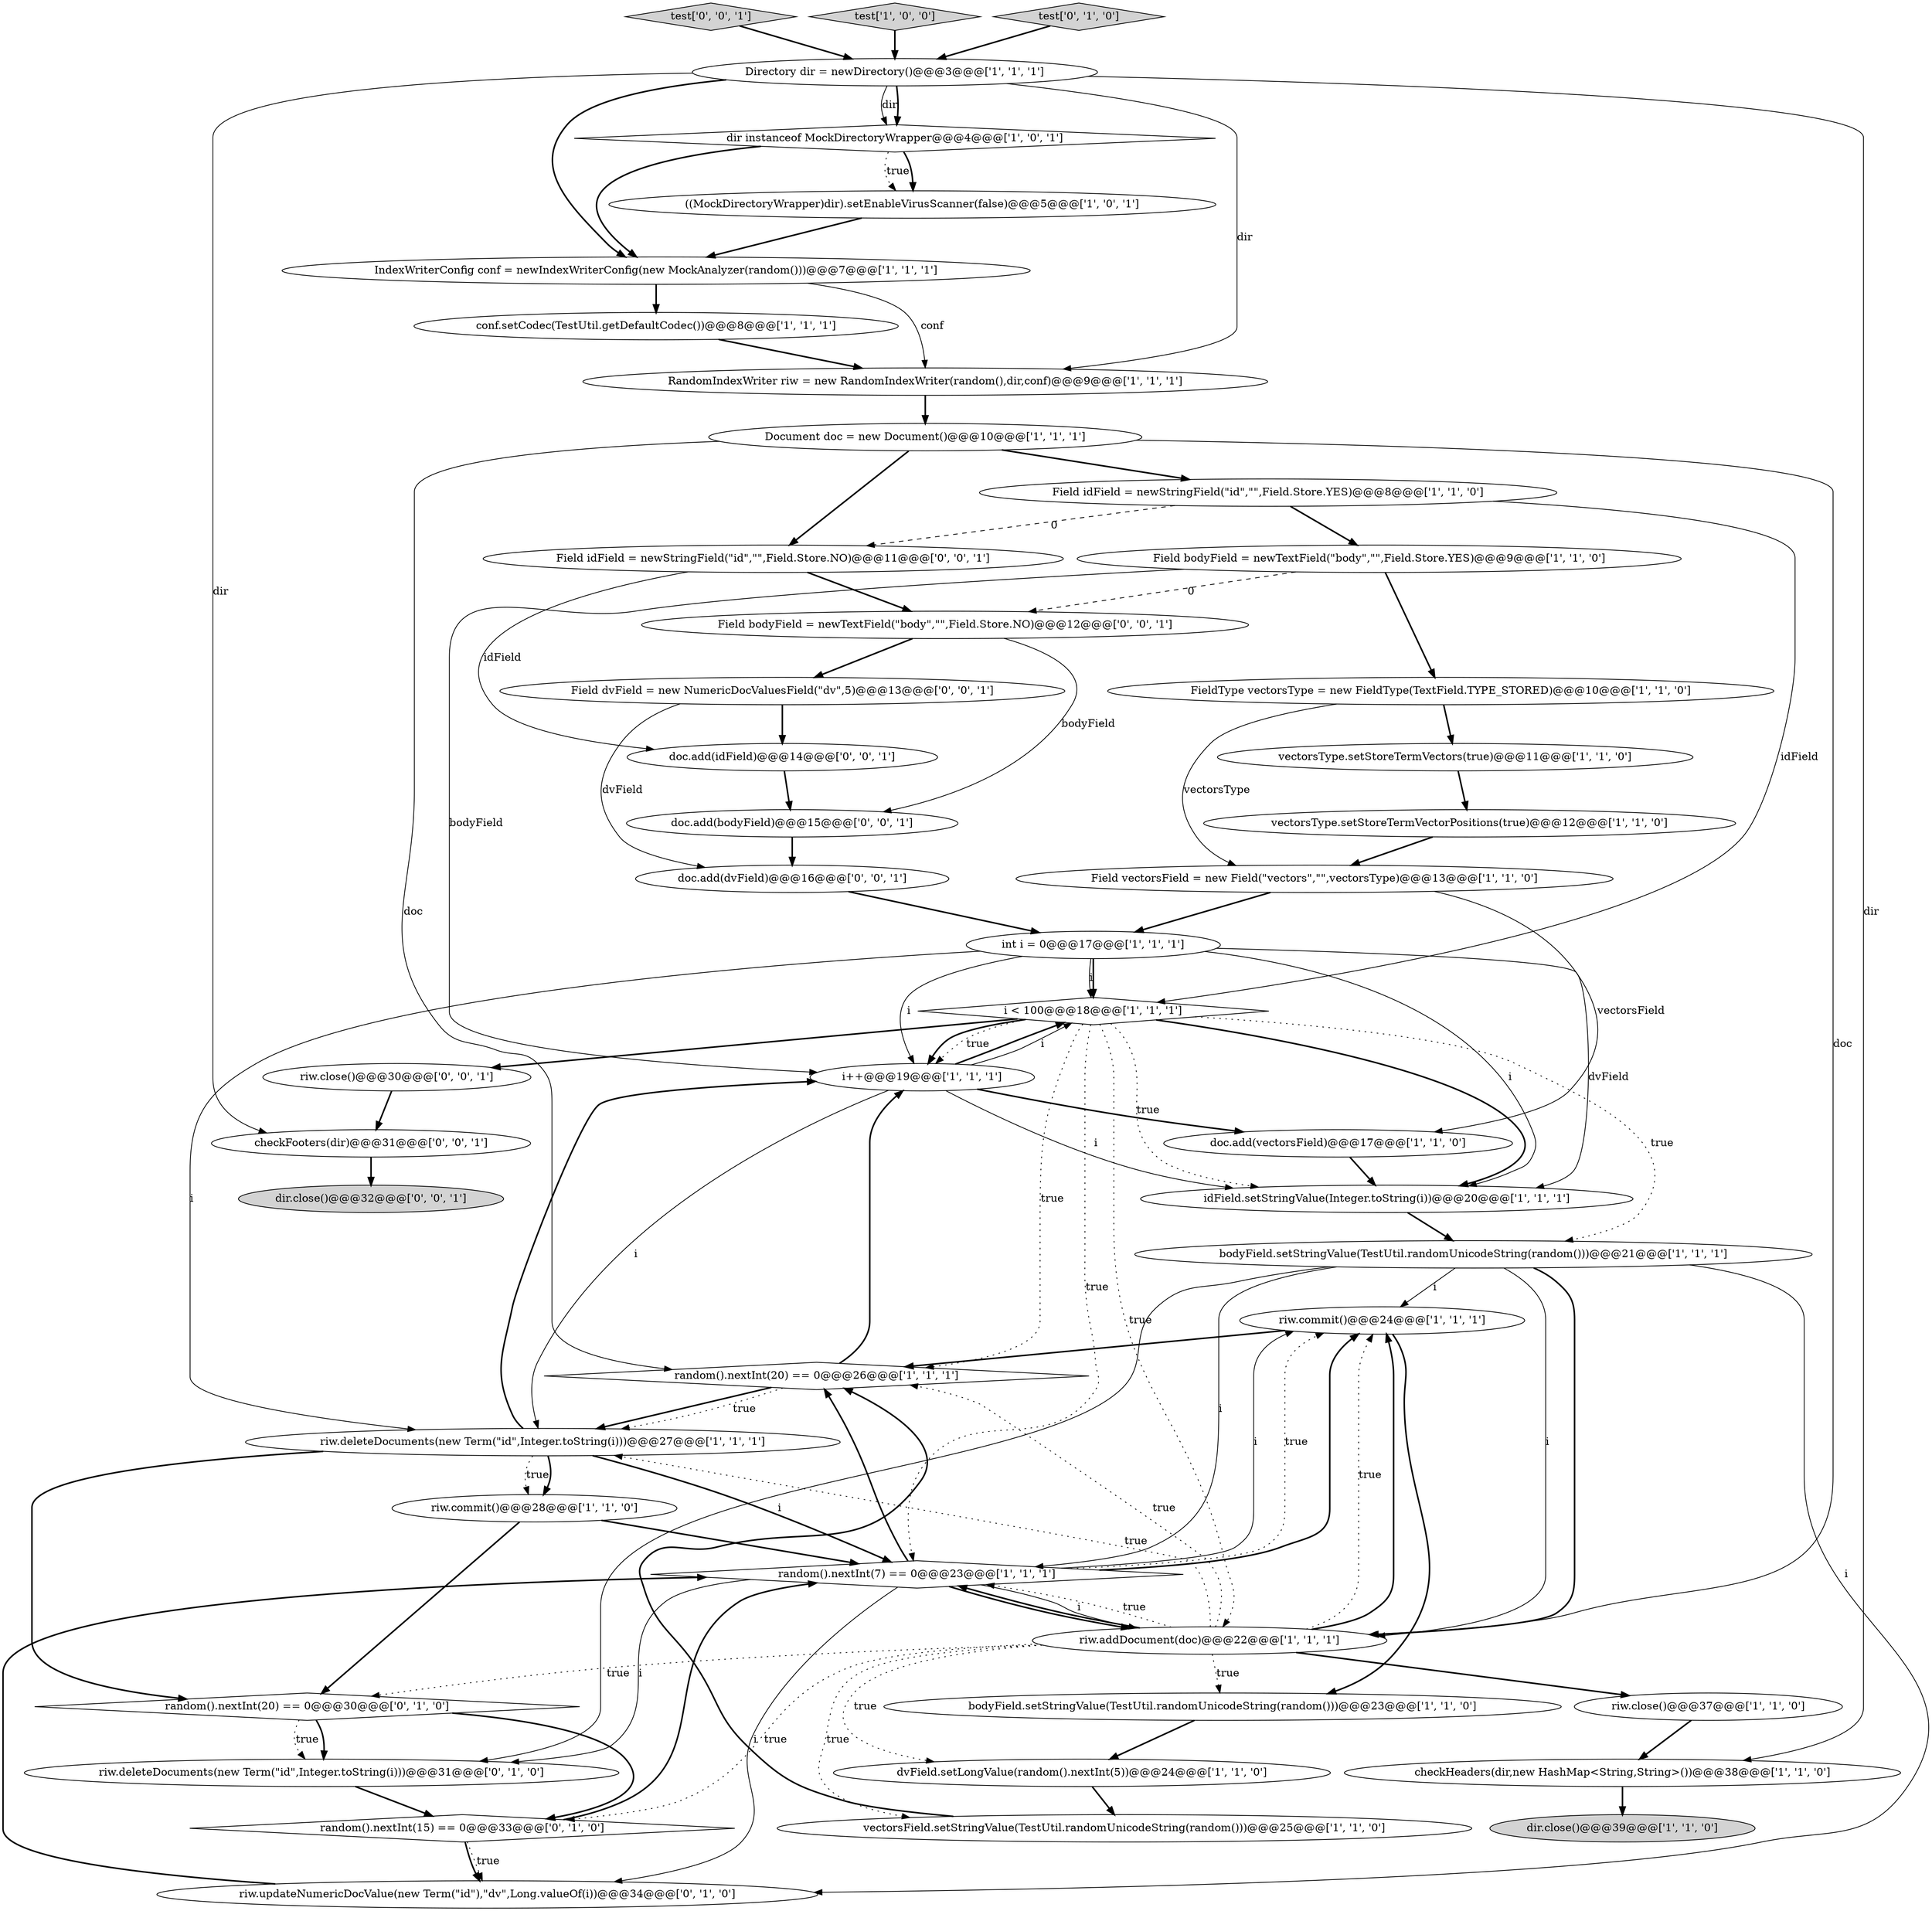 digraph {
45 [style = filled, label = "doc.add(dvField)@@@16@@@['0', '0', '1']", fillcolor = white, shape = ellipse image = "AAA0AAABBB3BBB"];
13 [style = filled, label = "dvField.setLongValue(random().nextInt(5))@@@24@@@['1', '1', '0']", fillcolor = white, shape = ellipse image = "AAA0AAABBB1BBB"];
43 [style = filled, label = "test['0', '0', '1']", fillcolor = lightgray, shape = diamond image = "AAA0AAABBB3BBB"];
15 [style = filled, label = "i < 100@@@18@@@['1', '1', '1']", fillcolor = white, shape = diamond image = "AAA0AAABBB1BBB"];
25 [style = filled, label = "Field idField = newStringField(\"id\",\"\",Field.Store.YES)@@@8@@@['1', '1', '0']", fillcolor = white, shape = ellipse image = "AAA0AAABBB1BBB"];
6 [style = filled, label = "i++@@@19@@@['1', '1', '1']", fillcolor = white, shape = ellipse image = "AAA0AAABBB1BBB"];
19 [style = filled, label = "riw.commit()@@@24@@@['1', '1', '1']", fillcolor = white, shape = ellipse image = "AAA0AAABBB1BBB"];
20 [style = filled, label = "checkHeaders(dir,new HashMap<String,String>())@@@38@@@['1', '1', '0']", fillcolor = white, shape = ellipse image = "AAA0AAABBB1BBB"];
32 [style = filled, label = "riw.updateNumericDocValue(new Term(\"id\"),\"dv\",Long.valueOf(i))@@@34@@@['0', '1', '0']", fillcolor = white, shape = ellipse image = "AAA1AAABBB2BBB"];
4 [style = filled, label = "test['1', '0', '0']", fillcolor = lightgray, shape = diamond image = "AAA0AAABBB1BBB"];
3 [style = filled, label = "random().nextInt(7) == 0@@@23@@@['1', '1', '1']", fillcolor = white, shape = diamond image = "AAA0AAABBB1BBB"];
5 [style = filled, label = "vectorsType.setStoreTermVectorPositions(true)@@@12@@@['1', '1', '0']", fillcolor = white, shape = ellipse image = "AAA0AAABBB1BBB"];
17 [style = filled, label = "bodyField.setStringValue(TestUtil.randomUnicodeString(random()))@@@21@@@['1', '1', '1']", fillcolor = white, shape = ellipse image = "AAA0AAABBB1BBB"];
34 [style = filled, label = "riw.deleteDocuments(new Term(\"id\",Integer.toString(i)))@@@31@@@['0', '1', '0']", fillcolor = white, shape = ellipse image = "AAA1AAABBB2BBB"];
14 [style = filled, label = "conf.setCodec(TestUtil.getDefaultCodec())@@@8@@@['1', '1', '1']", fillcolor = white, shape = ellipse image = "AAA0AAABBB1BBB"];
22 [style = filled, label = "random().nextInt(20) == 0@@@26@@@['1', '1', '1']", fillcolor = white, shape = diamond image = "AAA0AAABBB1BBB"];
44 [style = filled, label = "doc.add(bodyField)@@@15@@@['0', '0', '1']", fillcolor = white, shape = ellipse image = "AAA0AAABBB3BBB"];
23 [style = filled, label = "doc.add(vectorsField)@@@17@@@['1', '1', '0']", fillcolor = white, shape = ellipse image = "AAA0AAABBB1BBB"];
41 [style = filled, label = "Field bodyField = newTextField(\"body\",\"\",Field.Store.NO)@@@12@@@['0', '0', '1']", fillcolor = white, shape = ellipse image = "AAA0AAABBB3BBB"];
36 [style = filled, label = "random().nextInt(15) == 0@@@33@@@['0', '1', '0']", fillcolor = white, shape = diamond image = "AAA1AAABBB2BBB"];
33 [style = filled, label = "random().nextInt(20) == 0@@@30@@@['0', '1', '0']", fillcolor = white, shape = diamond image = "AAA1AAABBB2BBB"];
38 [style = filled, label = "Field dvField = new NumericDocValuesField(\"dv\",5)@@@13@@@['0', '0', '1']", fillcolor = white, shape = ellipse image = "AAA0AAABBB3BBB"];
2 [style = filled, label = "riw.close()@@@37@@@['1', '1', '0']", fillcolor = white, shape = ellipse image = "AAA0AAABBB1BBB"];
26 [style = filled, label = "riw.commit()@@@28@@@['1', '1', '0']", fillcolor = white, shape = ellipse image = "AAA0AAABBB1BBB"];
1 [style = filled, label = "vectorsField.setStringValue(TestUtil.randomUnicodeString(random()))@@@25@@@['1', '1', '0']", fillcolor = white, shape = ellipse image = "AAA0AAABBB1BBB"];
10 [style = filled, label = "Field vectorsField = new Field(\"vectors\",\"\",vectorsType)@@@13@@@['1', '1', '0']", fillcolor = white, shape = ellipse image = "AAA0AAABBB1BBB"];
29 [style = filled, label = "riw.deleteDocuments(new Term(\"id\",Integer.toString(i)))@@@27@@@['1', '1', '1']", fillcolor = white, shape = ellipse image = "AAA0AAABBB1BBB"];
40 [style = filled, label = "riw.close()@@@30@@@['0', '0', '1']", fillcolor = white, shape = ellipse image = "AAA0AAABBB3BBB"];
0 [style = filled, label = "bodyField.setStringValue(TestUtil.randomUnicodeString(random()))@@@23@@@['1', '1', '0']", fillcolor = white, shape = ellipse image = "AAA0AAABBB1BBB"];
28 [style = filled, label = "vectorsType.setStoreTermVectors(true)@@@11@@@['1', '1', '0']", fillcolor = white, shape = ellipse image = "AAA0AAABBB1BBB"];
24 [style = filled, label = "((MockDirectoryWrapper)dir).setEnableVirusScanner(false)@@@5@@@['1', '0', '1']", fillcolor = white, shape = ellipse image = "AAA0AAABBB1BBB"];
27 [style = filled, label = "idField.setStringValue(Integer.toString(i))@@@20@@@['1', '1', '1']", fillcolor = white, shape = ellipse image = "AAA0AAABBB1BBB"];
35 [style = filled, label = "test['0', '1', '0']", fillcolor = lightgray, shape = diamond image = "AAA0AAABBB2BBB"];
9 [style = filled, label = "Field bodyField = newTextField(\"body\",\"\",Field.Store.YES)@@@9@@@['1', '1', '0']", fillcolor = white, shape = ellipse image = "AAA0AAABBB1BBB"];
12 [style = filled, label = "int i = 0@@@17@@@['1', '1', '1']", fillcolor = white, shape = ellipse image = "AAA0AAABBB1BBB"];
42 [style = filled, label = "checkFooters(dir)@@@31@@@['0', '0', '1']", fillcolor = white, shape = ellipse image = "AAA0AAABBB3BBB"];
30 [style = filled, label = "dir instanceof MockDirectoryWrapper@@@4@@@['1', '0', '1']", fillcolor = white, shape = diamond image = "AAA0AAABBB1BBB"];
18 [style = filled, label = "Directory dir = newDirectory()@@@3@@@['1', '1', '1']", fillcolor = white, shape = ellipse image = "AAA0AAABBB1BBB"];
8 [style = filled, label = "IndexWriterConfig conf = newIndexWriterConfig(new MockAnalyzer(random()))@@@7@@@['1', '1', '1']", fillcolor = white, shape = ellipse image = "AAA0AAABBB1BBB"];
31 [style = filled, label = "Document doc = new Document()@@@10@@@['1', '1', '1']", fillcolor = white, shape = ellipse image = "AAA0AAABBB1BBB"];
46 [style = filled, label = "Field idField = newStringField(\"id\",\"\",Field.Store.NO)@@@11@@@['0', '0', '1']", fillcolor = white, shape = ellipse image = "AAA0AAABBB3BBB"];
37 [style = filled, label = "dir.close()@@@32@@@['0', '0', '1']", fillcolor = lightgray, shape = ellipse image = "AAA0AAABBB3BBB"];
16 [style = filled, label = "RandomIndexWriter riw = new RandomIndexWriter(random(),dir,conf)@@@9@@@['1', '1', '1']", fillcolor = white, shape = ellipse image = "AAA0AAABBB1BBB"];
39 [style = filled, label = "doc.add(idField)@@@14@@@['0', '0', '1']", fillcolor = white, shape = ellipse image = "AAA0AAABBB3BBB"];
7 [style = filled, label = "dir.close()@@@39@@@['1', '1', '0']", fillcolor = lightgray, shape = ellipse image = "AAA0AAABBB1BBB"];
11 [style = filled, label = "FieldType vectorsType = new FieldType(TextField.TYPE_STORED)@@@10@@@['1', '1', '0']", fillcolor = white, shape = ellipse image = "AAA0AAABBB1BBB"];
21 [style = filled, label = "riw.addDocument(doc)@@@22@@@['1', '1', '1']", fillcolor = white, shape = ellipse image = "AAA0AAABBB1BBB"];
22->29 [style = bold, label=""];
8->14 [style = bold, label=""];
21->3 [style = bold, label=""];
20->7 [style = bold, label=""];
17->21 [style = bold, label=""];
21->36 [style = dotted, label="true"];
12->27 [style = solid, label="dvField"];
21->22 [style = dotted, label="true"];
33->34 [style = bold, label=""];
19->22 [style = bold, label=""];
19->0 [style = bold, label=""];
41->44 [style = solid, label="bodyField"];
15->6 [style = bold, label=""];
25->15 [style = solid, label="idField"];
29->6 [style = bold, label=""];
17->21 [style = solid, label="i"];
18->20 [style = solid, label="dir"];
41->38 [style = bold, label=""];
35->18 [style = bold, label=""];
17->19 [style = solid, label="i"];
13->1 [style = bold, label=""];
31->21 [style = solid, label="doc"];
1->22 [style = bold, label=""];
29->33 [style = bold, label=""];
45->12 [style = bold, label=""];
6->27 [style = solid, label="i"];
23->27 [style = bold, label=""];
38->39 [style = bold, label=""];
8->16 [style = solid, label="conf"];
21->0 [style = dotted, label="true"];
12->15 [style = solid, label="i"];
6->15 [style = bold, label=""];
36->3 [style = bold, label=""];
3->32 [style = solid, label="i"];
15->6 [style = dotted, label="true"];
9->41 [style = dashed, label="0"];
22->29 [style = dotted, label="true"];
18->30 [style = solid, label="dir"];
27->17 [style = bold, label=""];
12->6 [style = solid, label="i"];
25->9 [style = bold, label=""];
21->29 [style = dotted, label="true"];
9->6 [style = solid, label="bodyField"];
46->41 [style = bold, label=""];
3->22 [style = bold, label=""];
18->8 [style = bold, label=""];
11->10 [style = solid, label="vectorsType"];
26->3 [style = bold, label=""];
43->18 [style = bold, label=""];
11->28 [style = bold, label=""];
6->23 [style = bold, label=""];
18->30 [style = bold, label=""];
31->25 [style = bold, label=""];
39->44 [style = bold, label=""];
15->21 [style = dotted, label="true"];
15->17 [style = dotted, label="true"];
46->39 [style = solid, label="idField"];
29->3 [style = bold, label=""];
40->42 [style = bold, label=""];
15->27 [style = dotted, label="true"];
14->16 [style = bold, label=""];
22->6 [style = bold, label=""];
25->46 [style = dashed, label="0"];
15->40 [style = bold, label=""];
18->42 [style = solid, label="dir"];
3->19 [style = dotted, label="true"];
6->29 [style = solid, label="i"];
3->21 [style = bold, label=""];
21->3 [style = dotted, label="true"];
21->1 [style = dotted, label="true"];
34->36 [style = bold, label=""];
26->33 [style = bold, label=""];
21->13 [style = dotted, label="true"];
29->26 [style = dotted, label="true"];
30->24 [style = dotted, label="true"];
3->19 [style = solid, label="i"];
21->19 [style = bold, label=""];
31->46 [style = bold, label=""];
3->34 [style = solid, label="i"];
3->19 [style = bold, label=""];
33->34 [style = dotted, label="true"];
28->5 [style = bold, label=""];
36->32 [style = bold, label=""];
15->3 [style = dotted, label="true"];
15->22 [style = dotted, label="true"];
24->8 [style = bold, label=""];
4->18 [style = bold, label=""];
9->11 [style = bold, label=""];
38->45 [style = solid, label="dvField"];
17->3 [style = solid, label="i"];
12->15 [style = bold, label=""];
36->32 [style = dotted, label="true"];
6->15 [style = solid, label="i"];
44->45 [style = bold, label=""];
42->37 [style = bold, label=""];
12->27 [style = solid, label="i"];
0->13 [style = bold, label=""];
5->10 [style = bold, label=""];
17->34 [style = solid, label="i"];
12->29 [style = solid, label="i"];
21->2 [style = bold, label=""];
10->12 [style = bold, label=""];
15->27 [style = bold, label=""];
10->23 [style = solid, label="vectorsField"];
18->16 [style = solid, label="dir"];
2->20 [style = bold, label=""];
32->3 [style = bold, label=""];
21->33 [style = dotted, label="true"];
21->19 [style = dotted, label="true"];
16->31 [style = bold, label=""];
3->21 [style = solid, label="i"];
30->8 [style = bold, label=""];
33->36 [style = bold, label=""];
30->24 [style = bold, label=""];
17->32 [style = solid, label="i"];
31->22 [style = solid, label="doc"];
29->26 [style = bold, label=""];
}
